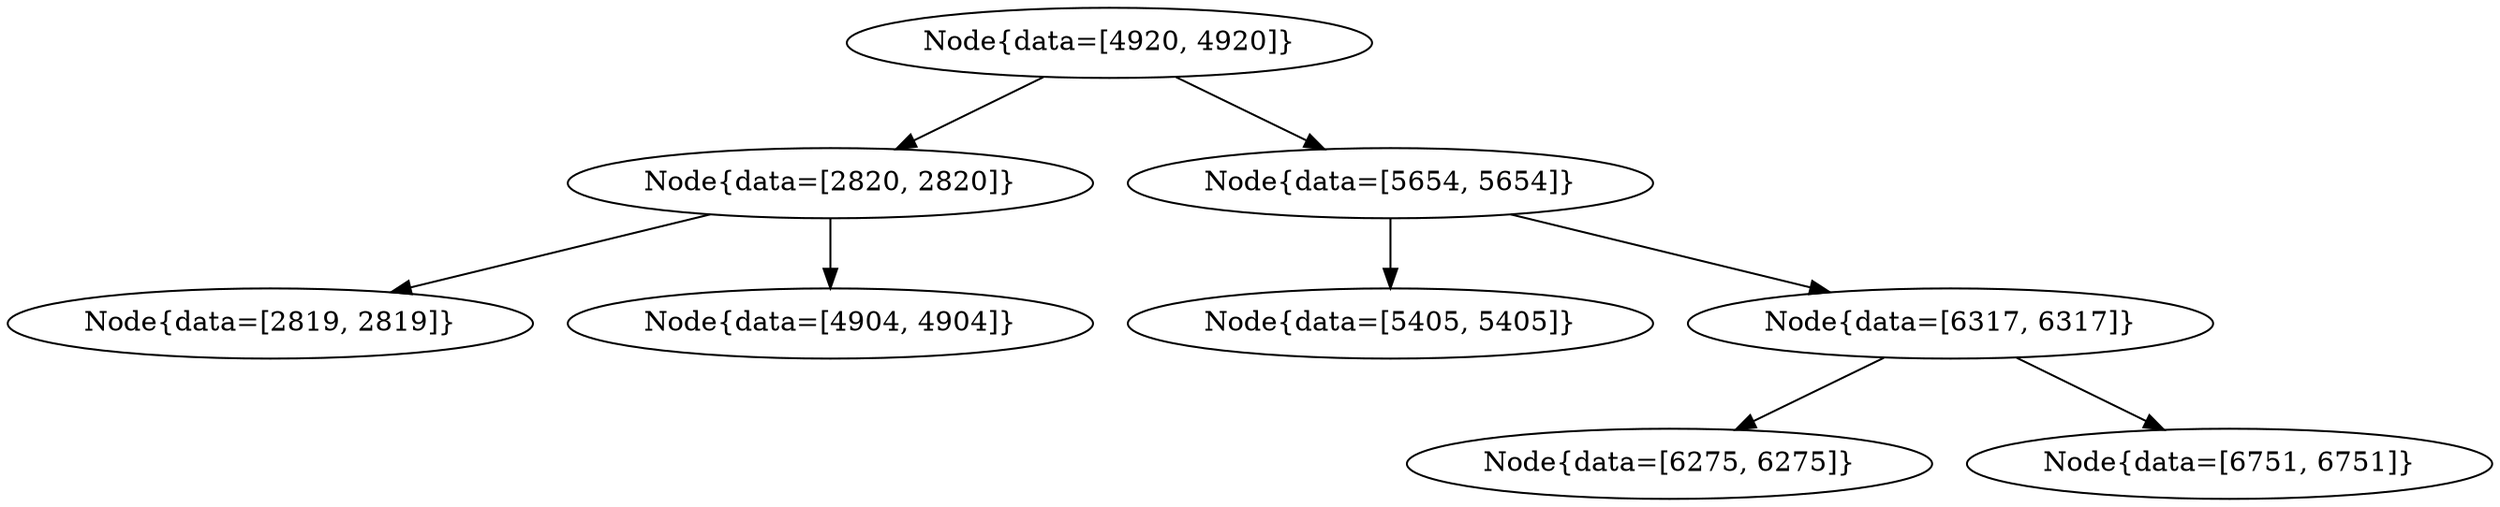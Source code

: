 digraph G{
1623455315 [label="Node{data=[4920, 4920]}"]
1623455315 -> 1886777233
1886777233 [label="Node{data=[2820, 2820]}"]
1886777233 -> 56387245
56387245 [label="Node{data=[2819, 2819]}"]
1886777233 -> 479517046
479517046 [label="Node{data=[4904, 4904]}"]
1623455315 -> 1671091673
1671091673 [label="Node{data=[5654, 5654]}"]
1671091673 -> 1020045148
1020045148 [label="Node{data=[5405, 5405]}"]
1671091673 -> 1556469606
1556469606 [label="Node{data=[6317, 6317]}"]
1556469606 -> 1721826017
1721826017 [label="Node{data=[6275, 6275]}"]
1556469606 -> 1403113457
1403113457 [label="Node{data=[6751, 6751]}"]
}